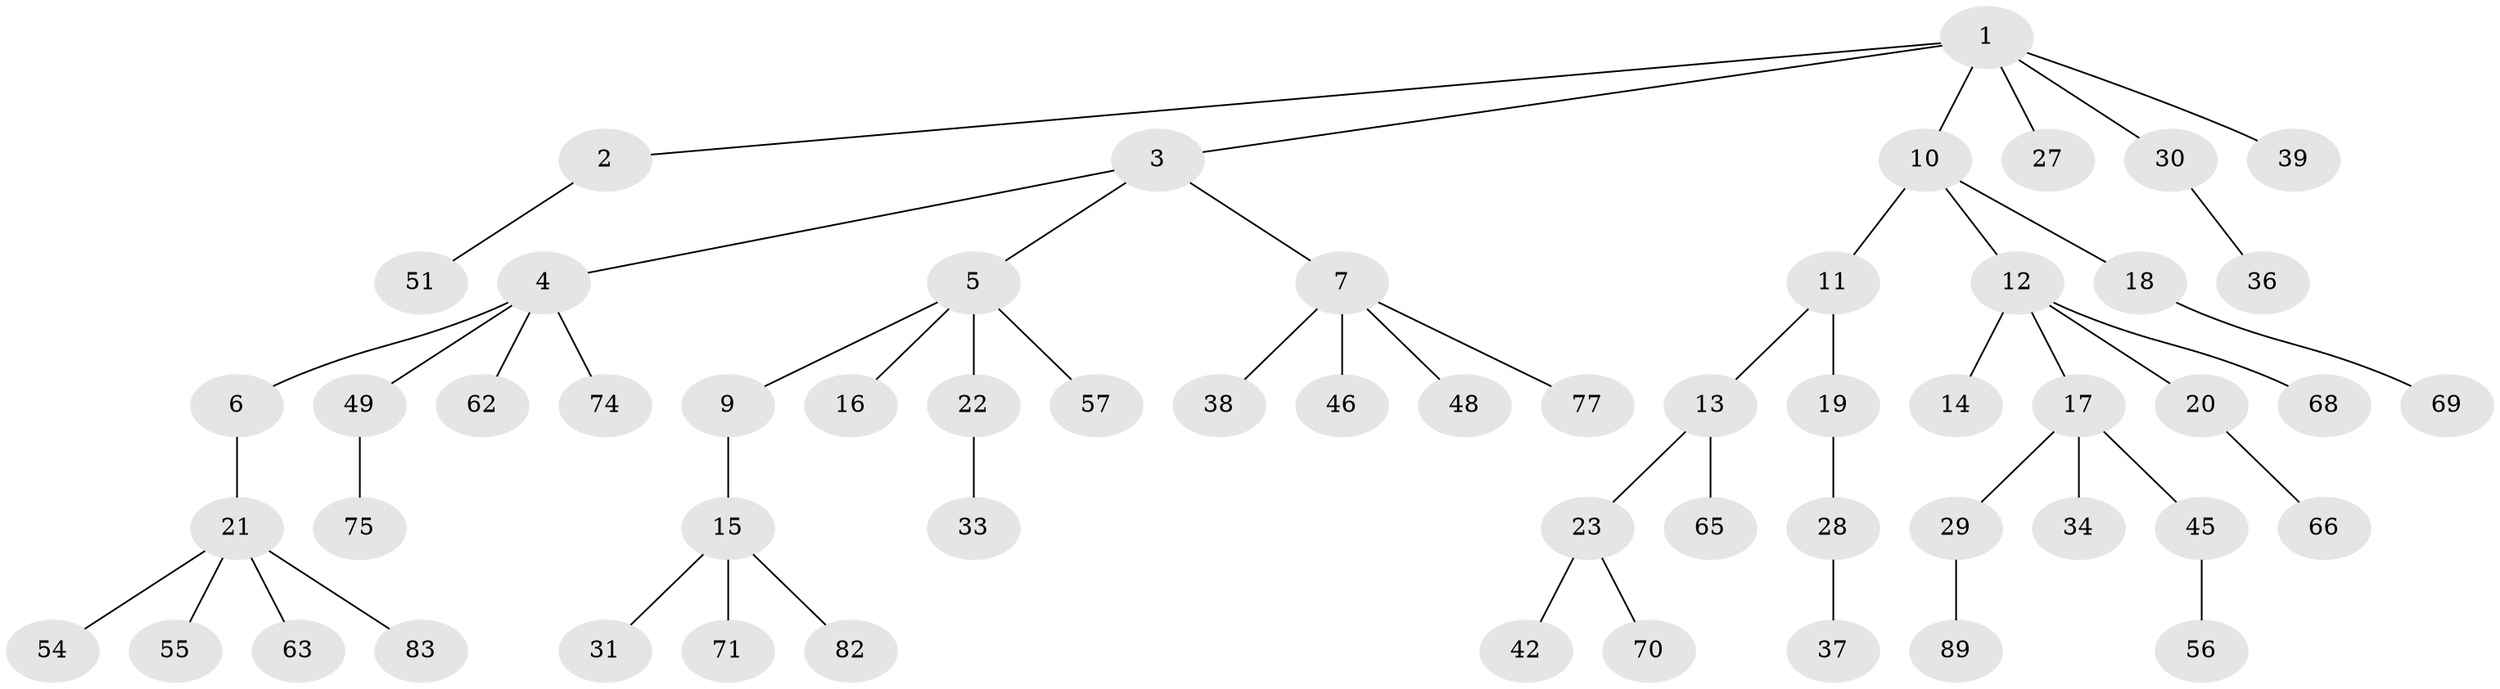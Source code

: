 // original degree distribution, {7: 0.011235955056179775, 2: 0.2808988764044944, 5: 0.0449438202247191, 3: 0.14606741573033707, 4: 0.033707865168539325, 6: 0.011235955056179775, 1: 0.47191011235955055}
// Generated by graph-tools (version 1.1) at 2025/11/02/27/25 16:11:28]
// undirected, 57 vertices, 56 edges
graph export_dot {
graph [start="1"]
  node [color=gray90,style=filled];
  1 [super="+72"];
  2;
  3 [super="+87"];
  4 [super="+25"];
  5 [super="+8"];
  6 [super="+67"];
  7 [super="+35"];
  9;
  10 [super="+79"];
  11;
  12 [super="+52"];
  13 [super="+43"];
  14;
  15 [super="+24"];
  16 [super="+44"];
  17;
  18;
  19 [super="+40"];
  20 [super="+32"];
  21 [super="+47"];
  22 [super="+26"];
  23 [super="+60"];
  27 [super="+53"];
  28 [super="+41"];
  29 [super="+85"];
  30;
  31;
  33 [super="+84"];
  34 [super="+50"];
  36;
  37 [super="+73"];
  38 [super="+61"];
  39 [super="+78"];
  42;
  45 [super="+58"];
  46 [super="+88"];
  48;
  49;
  51 [super="+76"];
  54;
  55 [super="+59"];
  56 [super="+64"];
  57;
  62;
  63;
  65;
  66;
  68 [super="+86"];
  69 [super="+81"];
  70;
  71;
  74;
  75 [super="+80"];
  77;
  82;
  83;
  89;
  1 -- 2;
  1 -- 3;
  1 -- 10;
  1 -- 27;
  1 -- 30;
  1 -- 39;
  2 -- 51;
  3 -- 4;
  3 -- 5;
  3 -- 7;
  4 -- 6;
  4 -- 62;
  4 -- 74;
  4 -- 49;
  5 -- 9;
  5 -- 22;
  5 -- 57;
  5 -- 16;
  6 -- 21;
  7 -- 38;
  7 -- 46;
  7 -- 48;
  7 -- 77;
  9 -- 15;
  10 -- 11;
  10 -- 12;
  10 -- 18;
  11 -- 13;
  11 -- 19;
  12 -- 14;
  12 -- 17;
  12 -- 20;
  12 -- 68;
  13 -- 23;
  13 -- 65;
  15 -- 82;
  15 -- 31;
  15 -- 71;
  17 -- 29;
  17 -- 34;
  17 -- 45;
  18 -- 69;
  19 -- 28;
  20 -- 66;
  21 -- 55;
  21 -- 83;
  21 -- 54;
  21 -- 63;
  22 -- 33;
  23 -- 42;
  23 -- 70;
  28 -- 37;
  29 -- 89;
  30 -- 36;
  45 -- 56;
  49 -- 75;
}
